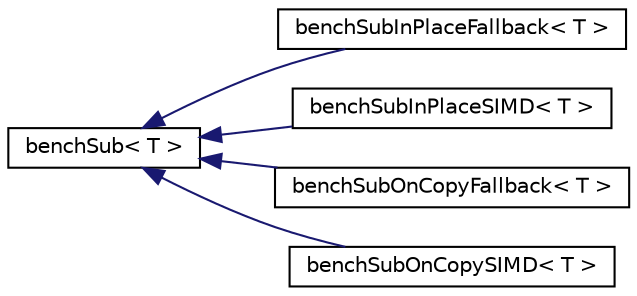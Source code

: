 digraph "Representación gráfica de la clase"
{
  edge [fontname="Helvetica",fontsize="10",labelfontname="Helvetica",labelfontsize="10"];
  node [fontname="Helvetica",fontsize="10",shape=record];
  rankdir="LR";
  Node0 [label="benchSub\< T \>",height=0.2,width=0.4,color="black", fillcolor="white", style="filled",URL="$d6/dfc/classbenchSub.html",tooltip="Benchmark for subtraction operations. "];
  Node0 -> Node1 [dir="back",color="midnightblue",fontsize="10",style="solid",fontname="Helvetica"];
  Node1 [label="benchSubInPlaceFallback\< T \>",height=0.2,width=0.4,color="black", fillcolor="white", style="filled",URL="$d0/d6c/classbenchSubInPlaceFallback.html",tooltip="Provide the evaluation method for in-place subtraction. "];
  Node0 -> Node2 [dir="back",color="midnightblue",fontsize="10",style="solid",fontname="Helvetica"];
  Node2 [label="benchSubInPlaceSIMD\< T \>",height=0.2,width=0.4,color="black", fillcolor="white", style="filled",URL="$d5/d11/classbenchSubInPlaceSIMD.html",tooltip="Provide the evaluation method for in-place subtraction. "];
  Node0 -> Node3 [dir="back",color="midnightblue",fontsize="10",style="solid",fontname="Helvetica"];
  Node3 [label="benchSubOnCopyFallback\< T \>",height=0.2,width=0.4,color="black", fillcolor="white", style="filled",URL="$d7/d6f/classbenchSubOnCopyFallback.html",tooltip="Provide the evaluation method for on-copy subtraction. "];
  Node0 -> Node4 [dir="back",color="midnightblue",fontsize="10",style="solid",fontname="Helvetica"];
  Node4 [label="benchSubOnCopySIMD\< T \>",height=0.2,width=0.4,color="black", fillcolor="white", style="filled",URL="$de/dc0/classbenchSubOnCopySIMD.html",tooltip="Provide the evaluation method for on-copy subtraction. "];
}

